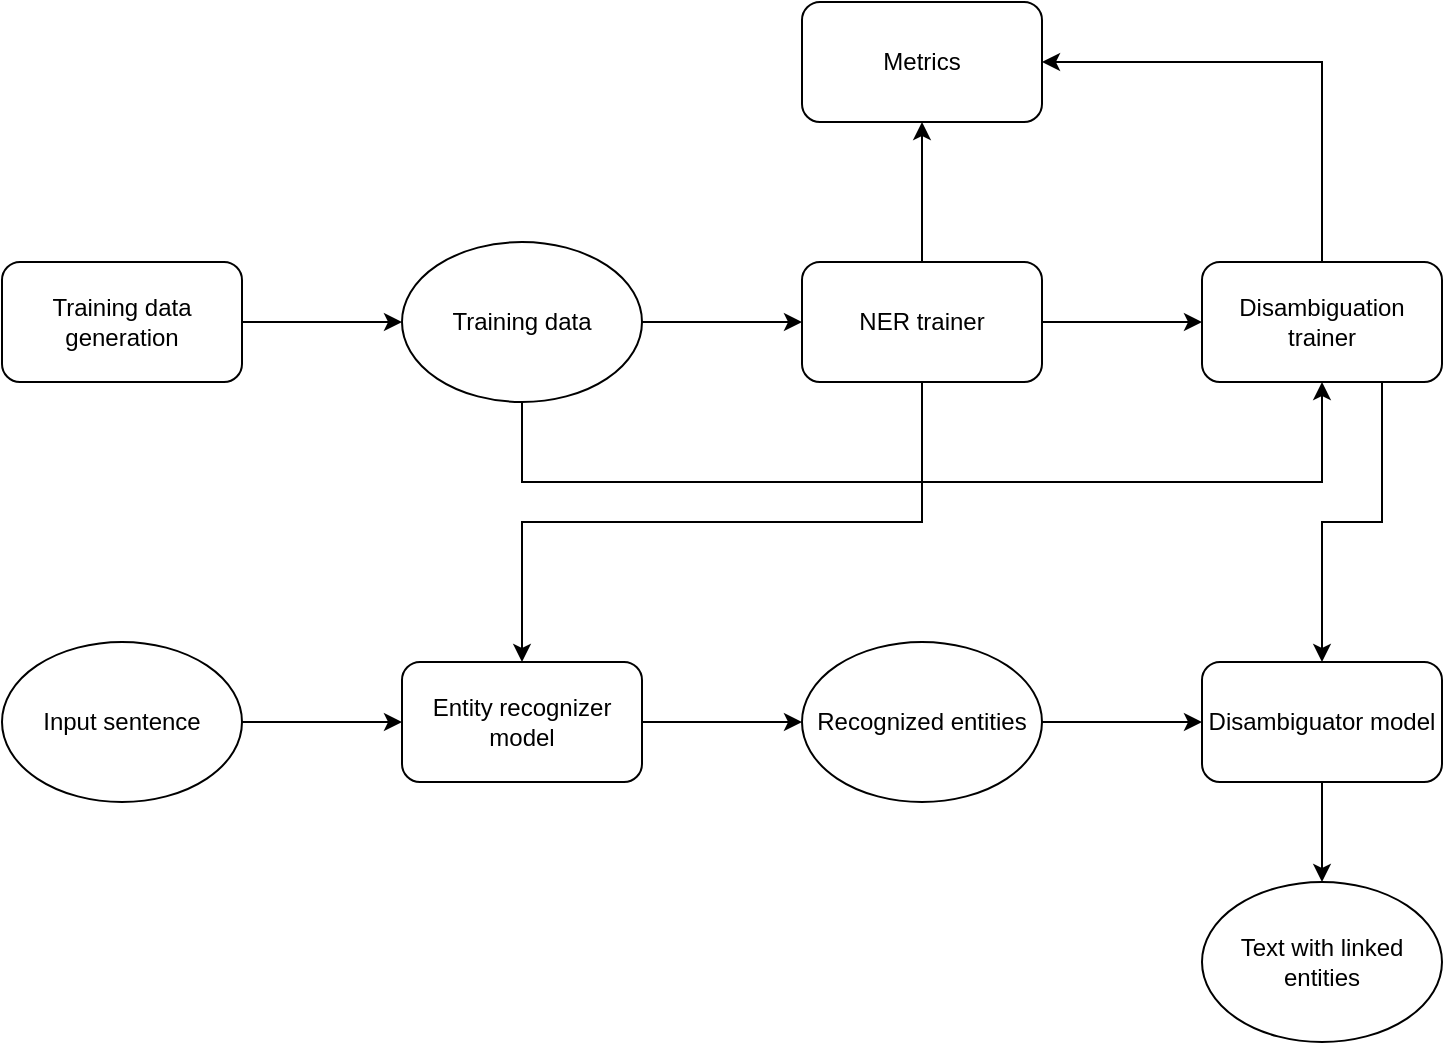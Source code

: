 <mxfile version="20.8.20" type="device"><diagram id="CXjexj8tAmaSMchDLvHp" name="Page-1"><mxGraphModel dx="882" dy="596" grid="1" gridSize="10" guides="1" tooltips="1" connect="1" arrows="1" fold="1" page="1" pageScale="1" pageWidth="850" pageHeight="1100" math="0" shadow="0"><root><mxCell id="0"/><mxCell id="1" parent="0"/><mxCell id="5GFA6TsRYwuuwH2ggQvM-5" style="edgeStyle=orthogonalEdgeStyle;rounded=0;orthogonalLoop=1;jettySize=auto;html=1;exitX=1;exitY=0.5;exitDx=0;exitDy=0;entryX=0;entryY=0.5;entryDx=0;entryDy=0;" edge="1" parent="1" source="5GFA6TsRYwuuwH2ggQvM-1" target="5GFA6TsRYwuuwH2ggQvM-2"><mxGeometry relative="1" as="geometry"/></mxCell><mxCell id="5GFA6TsRYwuuwH2ggQvM-1" value="Training data generation" style="rounded=1;whiteSpace=wrap;html=1;" vertex="1" parent="1"><mxGeometry x="80" y="210" width="120" height="60" as="geometry"/></mxCell><mxCell id="5GFA6TsRYwuuwH2ggQvM-6" style="edgeStyle=orthogonalEdgeStyle;rounded=0;orthogonalLoop=1;jettySize=auto;html=1;exitX=1;exitY=0.5;exitDx=0;exitDy=0;entryX=0;entryY=0.5;entryDx=0;entryDy=0;" edge="1" parent="1" source="5GFA6TsRYwuuwH2ggQvM-2" target="5GFA6TsRYwuuwH2ggQvM-3"><mxGeometry relative="1" as="geometry"/></mxCell><mxCell id="5GFA6TsRYwuuwH2ggQvM-10" style="edgeStyle=orthogonalEdgeStyle;rounded=0;orthogonalLoop=1;jettySize=auto;html=1;exitX=0.5;exitY=1;exitDx=0;exitDy=0;entryX=0.5;entryY=1;entryDx=0;entryDy=0;" edge="1" parent="1" source="5GFA6TsRYwuuwH2ggQvM-2" target="5GFA6TsRYwuuwH2ggQvM-4"><mxGeometry relative="1" as="geometry"><Array as="points"><mxPoint x="340" y="320"/><mxPoint x="740" y="320"/></Array></mxGeometry></mxCell><mxCell id="5GFA6TsRYwuuwH2ggQvM-2" value="Training data" style="ellipse;whiteSpace=wrap;html=1;" vertex="1" parent="1"><mxGeometry x="280" y="200" width="120" height="80" as="geometry"/></mxCell><mxCell id="5GFA6TsRYwuuwH2ggQvM-7" style="edgeStyle=orthogonalEdgeStyle;rounded=0;orthogonalLoop=1;jettySize=auto;html=1;exitX=1;exitY=0.5;exitDx=0;exitDy=0;" edge="1" parent="1" source="5GFA6TsRYwuuwH2ggQvM-3" target="5GFA6TsRYwuuwH2ggQvM-4"><mxGeometry relative="1" as="geometry"/></mxCell><mxCell id="5GFA6TsRYwuuwH2ggQvM-12" style="edgeStyle=orthogonalEdgeStyle;rounded=0;orthogonalLoop=1;jettySize=auto;html=1;exitX=0.5;exitY=0;exitDx=0;exitDy=0;entryX=0.5;entryY=1;entryDx=0;entryDy=0;" edge="1" parent="1" source="5GFA6TsRYwuuwH2ggQvM-3" target="5GFA6TsRYwuuwH2ggQvM-11"><mxGeometry relative="1" as="geometry"/></mxCell><mxCell id="5GFA6TsRYwuuwH2ggQvM-20" style="edgeStyle=orthogonalEdgeStyle;rounded=0;orthogonalLoop=1;jettySize=auto;html=1;exitX=0.5;exitY=1;exitDx=0;exitDy=0;entryX=0.5;entryY=0;entryDx=0;entryDy=0;" edge="1" parent="1" source="5GFA6TsRYwuuwH2ggQvM-3" target="5GFA6TsRYwuuwH2ggQvM-14"><mxGeometry relative="1" as="geometry"/></mxCell><mxCell id="5GFA6TsRYwuuwH2ggQvM-3" value="NER trainer" style="rounded=1;whiteSpace=wrap;html=1;" vertex="1" parent="1"><mxGeometry x="480" y="210" width="120" height="60" as="geometry"/></mxCell><mxCell id="5GFA6TsRYwuuwH2ggQvM-13" style="edgeStyle=orthogonalEdgeStyle;rounded=0;orthogonalLoop=1;jettySize=auto;html=1;exitX=0.5;exitY=0;exitDx=0;exitDy=0;entryX=1;entryY=0.5;entryDx=0;entryDy=0;" edge="1" parent="1" source="5GFA6TsRYwuuwH2ggQvM-4" target="5GFA6TsRYwuuwH2ggQvM-11"><mxGeometry relative="1" as="geometry"/></mxCell><mxCell id="5GFA6TsRYwuuwH2ggQvM-17" style="edgeStyle=orthogonalEdgeStyle;rounded=0;orthogonalLoop=1;jettySize=auto;html=1;exitX=0.75;exitY=1;exitDx=0;exitDy=0;entryX=0.5;entryY=0;entryDx=0;entryDy=0;" edge="1" parent="1" source="5GFA6TsRYwuuwH2ggQvM-4" target="5GFA6TsRYwuuwH2ggQvM-16"><mxGeometry relative="1" as="geometry"/></mxCell><mxCell id="5GFA6TsRYwuuwH2ggQvM-4" value="Disambiguation trainer" style="rounded=1;whiteSpace=wrap;html=1;" vertex="1" parent="1"><mxGeometry x="680" y="210" width="120" height="60" as="geometry"/></mxCell><mxCell id="5GFA6TsRYwuuwH2ggQvM-11" value="Metrics" style="rounded=1;whiteSpace=wrap;html=1;" vertex="1" parent="1"><mxGeometry x="480" y="80" width="120" height="60" as="geometry"/></mxCell><mxCell id="5GFA6TsRYwuuwH2ggQvM-18" style="edgeStyle=orthogonalEdgeStyle;rounded=0;orthogonalLoop=1;jettySize=auto;html=1;exitX=1;exitY=0.5;exitDx=0;exitDy=0;" edge="1" parent="1" source="5GFA6TsRYwuuwH2ggQvM-14" target="5GFA6TsRYwuuwH2ggQvM-15"><mxGeometry relative="1" as="geometry"/></mxCell><mxCell id="5GFA6TsRYwuuwH2ggQvM-14" value="Entity recognizer model" style="rounded=1;whiteSpace=wrap;html=1;" vertex="1" parent="1"><mxGeometry x="280" y="410" width="120" height="60" as="geometry"/></mxCell><mxCell id="5GFA6TsRYwuuwH2ggQvM-19" style="edgeStyle=orthogonalEdgeStyle;rounded=0;orthogonalLoop=1;jettySize=auto;html=1;exitX=1;exitY=0.5;exitDx=0;exitDy=0;entryX=0;entryY=0.5;entryDx=0;entryDy=0;" edge="1" parent="1" source="5GFA6TsRYwuuwH2ggQvM-15" target="5GFA6TsRYwuuwH2ggQvM-16"><mxGeometry relative="1" as="geometry"/></mxCell><mxCell id="5GFA6TsRYwuuwH2ggQvM-15" value="Recognized entities" style="ellipse;whiteSpace=wrap;html=1;" vertex="1" parent="1"><mxGeometry x="480" y="400" width="120" height="80" as="geometry"/></mxCell><mxCell id="5GFA6TsRYwuuwH2ggQvM-22" style="edgeStyle=orthogonalEdgeStyle;rounded=0;orthogonalLoop=1;jettySize=auto;html=1;exitX=0.5;exitY=1;exitDx=0;exitDy=0;" edge="1" parent="1" source="5GFA6TsRYwuuwH2ggQvM-16" target="5GFA6TsRYwuuwH2ggQvM-21"><mxGeometry relative="1" as="geometry"/></mxCell><mxCell id="5GFA6TsRYwuuwH2ggQvM-16" value="Disambiguator model" style="rounded=1;whiteSpace=wrap;html=1;" vertex="1" parent="1"><mxGeometry x="680" y="410" width="120" height="60" as="geometry"/></mxCell><mxCell id="5GFA6TsRYwuuwH2ggQvM-21" value="Text with linked entities" style="ellipse;whiteSpace=wrap;html=1;" vertex="1" parent="1"><mxGeometry x="680" y="520" width="120" height="80" as="geometry"/></mxCell><mxCell id="5GFA6TsRYwuuwH2ggQvM-24" style="edgeStyle=orthogonalEdgeStyle;rounded=0;orthogonalLoop=1;jettySize=auto;html=1;exitX=1;exitY=0.5;exitDx=0;exitDy=0;entryX=0;entryY=0.5;entryDx=0;entryDy=0;" edge="1" parent="1" source="5GFA6TsRYwuuwH2ggQvM-23" target="5GFA6TsRYwuuwH2ggQvM-14"><mxGeometry relative="1" as="geometry"/></mxCell><mxCell id="5GFA6TsRYwuuwH2ggQvM-23" value="Input sentence" style="ellipse;whiteSpace=wrap;html=1;" vertex="1" parent="1"><mxGeometry x="80" y="400" width="120" height="80" as="geometry"/></mxCell></root></mxGraphModel></diagram></mxfile>